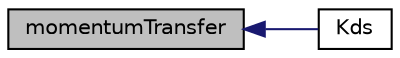 digraph "momentumTransfer"
{
  bgcolor="transparent";
  edge [fontname="Helvetica",fontsize="10",labelfontname="Helvetica",labelfontsize="10"];
  node [fontname="Helvetica",fontsize="10",shape=record];
  rankdir="LR";
  Node1 [label="momentumTransfer",height=0.2,width=0.4,color="black", fillcolor="grey75", style="filled", fontcolor="black"];
  Node1 -> Node2 [dir="back",color="midnightblue",fontsize="10",style="solid",fontname="Helvetica"];
  Node2 [label="Kds",height=0.2,width=0.4,color="black",URL="$a01554.html#ac1b36eaed4eacc671c8d0c11f1203ebc",tooltip="Constant access to drag coefficients. "];
}
